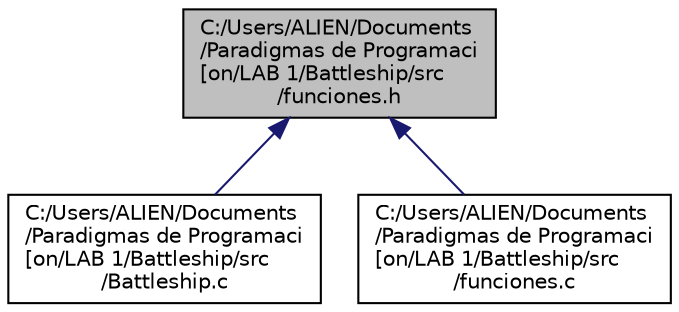 digraph "C:/Users/ALIEN/Documents/Paradigmas de Programaci[on/LAB 1/Battleship/src/funciones.h"
{
  edge [fontname="Helvetica",fontsize="10",labelfontname="Helvetica",labelfontsize="10"];
  node [fontname="Helvetica",fontsize="10",shape=record];
  Node3 [label="C:/Users/ALIEN/Documents\l/Paradigmas de Programaci\l[on/LAB 1/Battleship/src\l/funciones.h",height=0.2,width=0.4,color="black", fillcolor="grey75", style="filled", fontcolor="black"];
  Node3 -> Node4 [dir="back",color="midnightblue",fontsize="10",style="solid"];
  Node4 [label="C:/Users/ALIEN/Documents\l/Paradigmas de Programaci\l[on/LAB 1/Battleship/src\l/Battleship.c",height=0.2,width=0.4,color="black", fillcolor="white", style="filled",URL="$_battleship_8c.html"];
  Node3 -> Node5 [dir="back",color="midnightblue",fontsize="10",style="solid"];
  Node5 [label="C:/Users/ALIEN/Documents\l/Paradigmas de Programaci\l[on/LAB 1/Battleship/src\l/funciones.c",height=0.2,width=0.4,color="black", fillcolor="white", style="filled",URL="$funciones_8c.html"];
}
